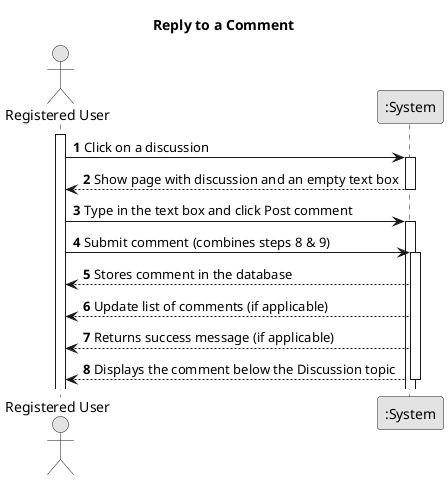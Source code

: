 @startuml

skinparam monochrome true
skinparam packageStyle rectangle
skinparam shadowing false

title Reply to a Comment

autonumber

actor "Registered User" as User
participant ":System" as System

activate User

User -> System: Click on a discussion
activate System

  System --> User: Show page with discussion and an empty text box
deactivate System

User -> System: Type in the text box and click Post comment
activate System

User -> System: Submit comment (combines steps 8 & 9)
activate System

  System --> User: Stores comment in the database
  System --> User: Update list of comments (if applicable)
  System --> User: Returns success message (if applicable)
  System --> User: Displays the comment below the Discussion topic

deactivate System

@enduml
